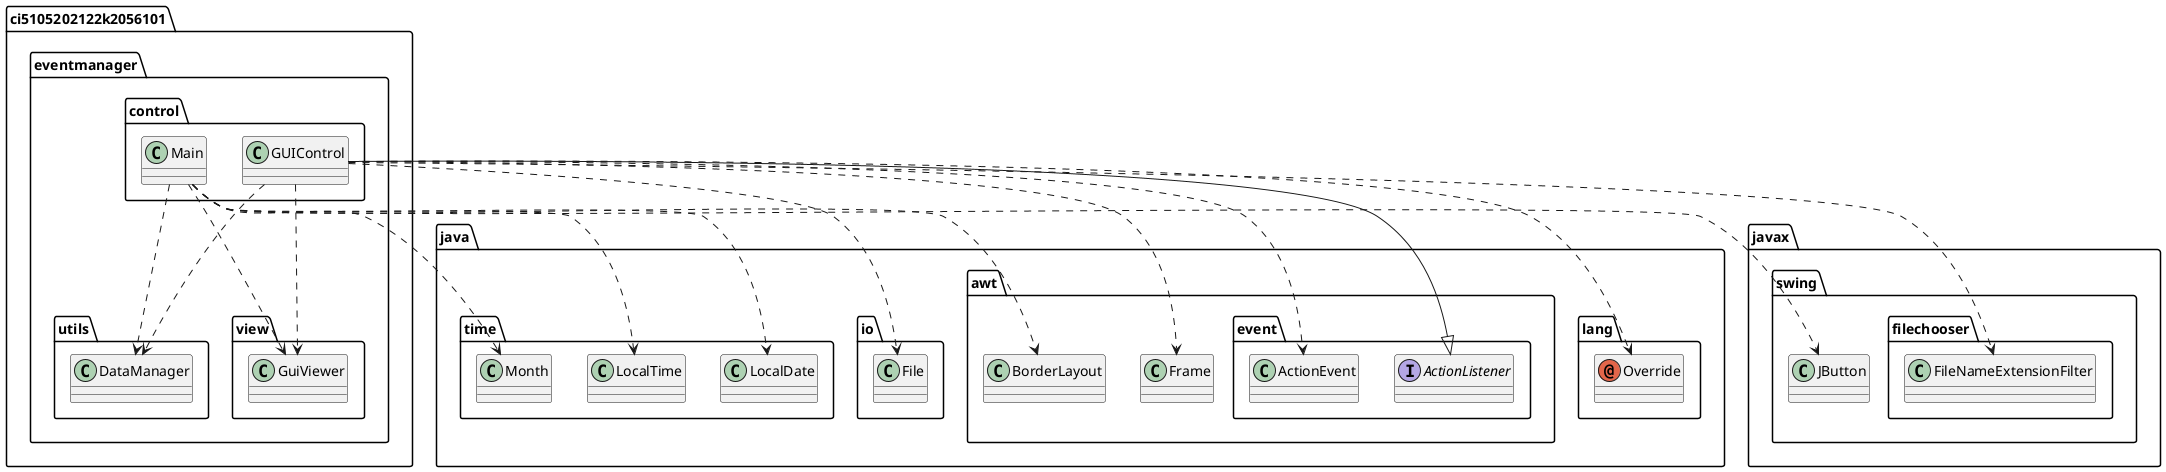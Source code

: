 @startuml
annotation java.lang.Override
class ci5105202122k2056101.eventmanager.control.GUIControl
class ci5105202122k2056101.eventmanager.control.Main
class ci5105202122k2056101.eventmanager.utils.DataManager
class ci5105202122k2056101.eventmanager.view.GuiViewer
class java.awt.BorderLayout
class java.awt.Frame
class java.awt.event.ActionEvent
class java.io.File
class java.time.LocalDate
class java.time.LocalTime
class java.time.Month
class javax.swing.JButton
class javax.swing.filechooser.FileNameExtensionFilter
interface java.awt.event.ActionListener
ci5105202122k2056101.eventmanager.control.GUIControl ..> java.lang.Override
ci5105202122k2056101.eventmanager.control.GUIControl ..> ci5105202122k2056101.eventmanager.utils.DataManager
ci5105202122k2056101.eventmanager.control.GUIControl ..> ci5105202122k2056101.eventmanager.view.GuiViewer
ci5105202122k2056101.eventmanager.control.GUIControl ..> java.awt.Frame
ci5105202122k2056101.eventmanager.control.GUIControl ..> java.awt.event.ActionEvent
ci5105202122k2056101.eventmanager.control.GUIControl ..> java.io.File
ci5105202122k2056101.eventmanager.control.GUIControl ..> javax.swing.filechooser.FileNameExtensionFilter
ci5105202122k2056101.eventmanager.control.GUIControl --|> java.awt.event.ActionListener
ci5105202122k2056101.eventmanager.control.Main ..> ci5105202122k2056101.eventmanager.utils.DataManager
ci5105202122k2056101.eventmanager.control.Main ..> ci5105202122k2056101.eventmanager.view.GuiViewer
ci5105202122k2056101.eventmanager.control.Main ..> java.awt.BorderLayout
ci5105202122k2056101.eventmanager.control.Main ..> java.time.LocalDate
ci5105202122k2056101.eventmanager.control.Main ..> java.time.LocalTime
ci5105202122k2056101.eventmanager.control.Main ..> java.time.Month
ci5105202122k2056101.eventmanager.control.Main ..> javax.swing.JButton
@enduml